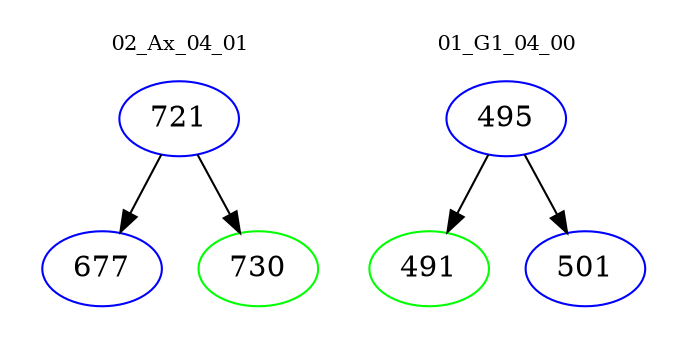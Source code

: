 digraph{
subgraph cluster_0 {
color = white
label = "02_Ax_04_01";
fontsize=10;
T0_721 [label="721", color="blue"]
T0_721 -> T0_677 [color="black"]
T0_677 [label="677", color="blue"]
T0_721 -> T0_730 [color="black"]
T0_730 [label="730", color="green"]
}
subgraph cluster_1 {
color = white
label = "01_G1_04_00";
fontsize=10;
T1_495 [label="495", color="blue"]
T1_495 -> T1_491 [color="black"]
T1_491 [label="491", color="green"]
T1_495 -> T1_501 [color="black"]
T1_501 [label="501", color="blue"]
}
}
